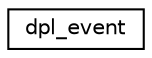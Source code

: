 digraph "Graphical Class Hierarchy"
{
 // LATEX_PDF_SIZE
  edge [fontname="Helvetica",fontsize="10",labelfontname="Helvetica",labelfontsize="10"];
  node [fontname="Helvetica",fontsize="10",shape=record];
  rankdir="LR";
  Node0 [label="dpl_event",height=0.2,width=0.4,color="black", fillcolor="white", style="filled",URL="$structdpl__event.html",tooltip="dpl event wrapper"];
}
